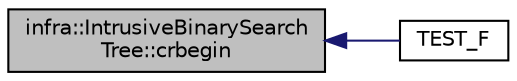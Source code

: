 digraph "infra::IntrusiveBinarySearchTree::crbegin"
{
 // INTERACTIVE_SVG=YES
  edge [fontname="Helvetica",fontsize="10",labelfontname="Helvetica",labelfontsize="10"];
  node [fontname="Helvetica",fontsize="10",shape=record];
  rankdir="LR";
  Node30 [label="infra::IntrusiveBinarySearch\lTree::crbegin",height=0.2,width=0.4,color="black", fillcolor="grey75", style="filled", fontcolor="black"];
  Node30 -> Node31 [dir="back",color="midnightblue",fontsize="10",style="solid",fontname="Helvetica"];
  Node31 [label="TEST_F",height=0.2,width=0.4,color="black", fillcolor="white", style="filled",URL="$d8/dfb/_test_intrusive_binary_search_tree_8cpp.html#a6e474abeea3d360a55f53bbdaeed552e"];
}
